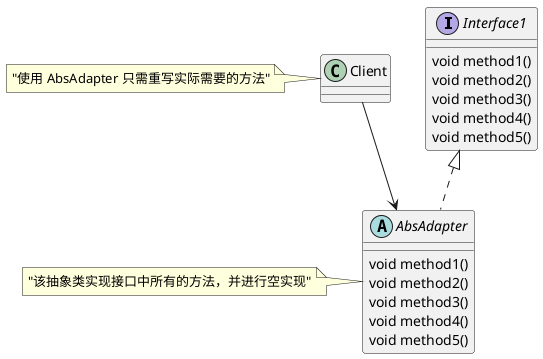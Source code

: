 @startuml

interface Interface1{
    void method1()
    void method2()
    void method3()
    void method4()
    void method5()
}

abstract AbsAdapter{
    void method1()
    void method2()
    void method3()
    void method4()
    void method5()
}
Client --> AbsAdapter
Interface1 <|.. AbsAdapter

note left of AbsAdapter : "该抽象类实现接口中所有的方法，并进行空实现"
note left of Client : "使用 AbsAdapter 只需重写实际需要的方法"



@enduml